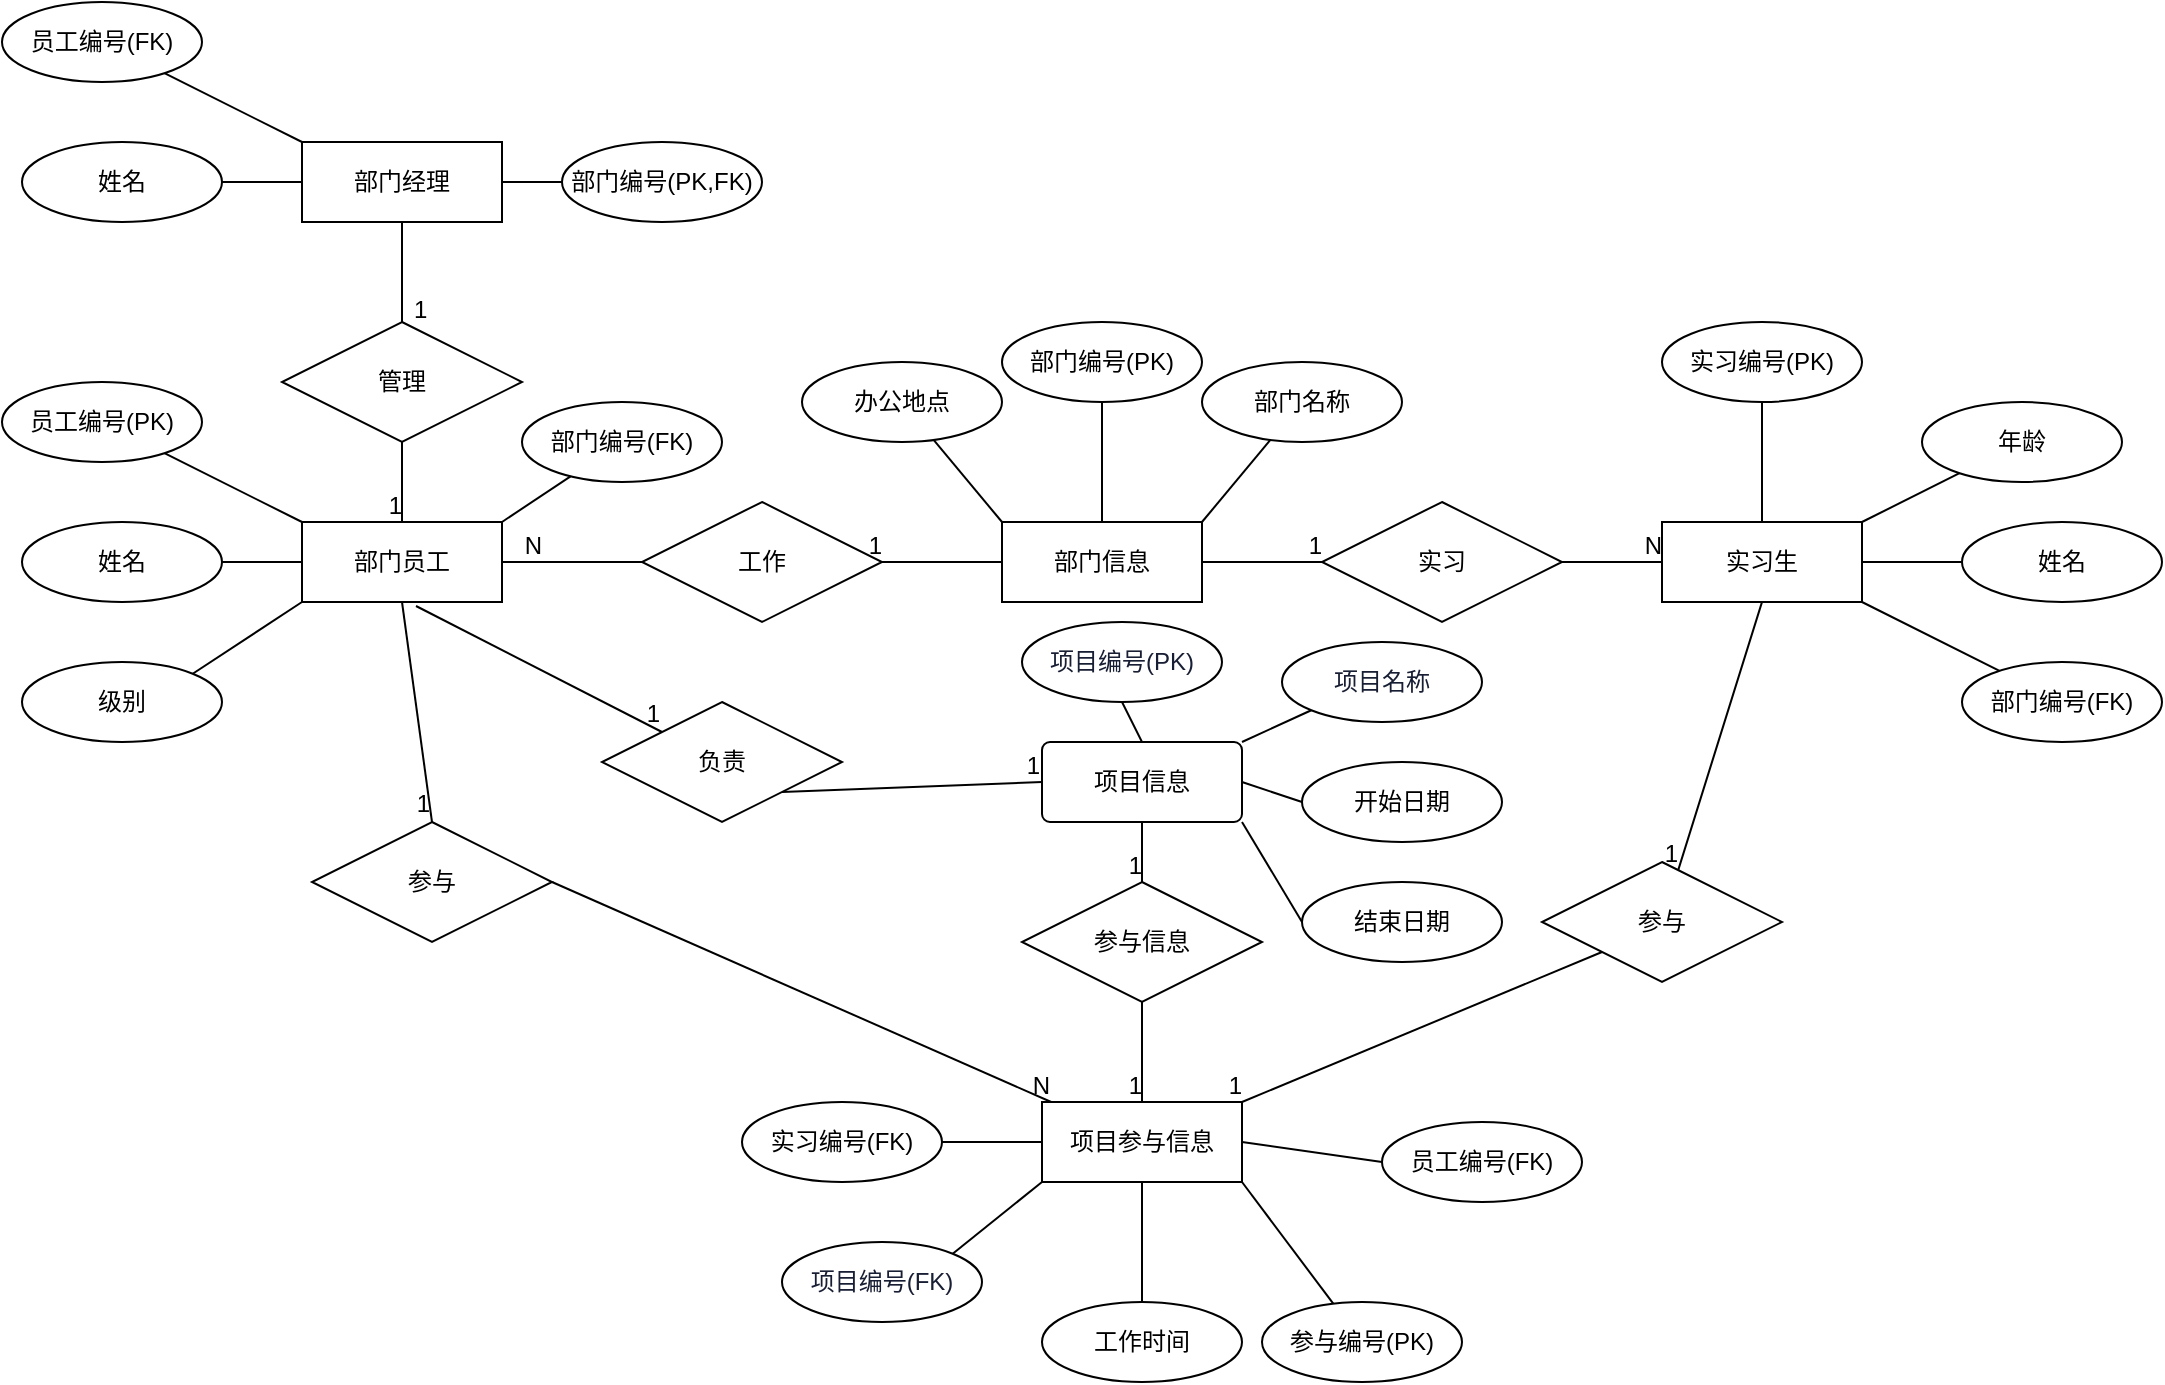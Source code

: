 <mxfile>
    <diagram id="10e3CQ6uGjTYNvQf9dZf" name="第 1 页">
        <mxGraphModel dx="1289" dy="2080" grid="1" gridSize="10" guides="1" tooltips="1" connect="1" arrows="1" fold="1" page="1" pageScale="1" pageWidth="900" pageHeight="1600" math="0" shadow="0">
            <root>
                <mxCell id="0"/>
                <mxCell id="1" parent="0"/>
                <mxCell id="2" value="部门信息" style="whiteSpace=wrap;html=1;align=center;" vertex="1" parent="1">
                    <mxGeometry x="150" y="230" width="100" height="40" as="geometry"/>
                </mxCell>
                <mxCell id="3" value="" style="endArrow=none;html=1;rounded=0;exitX=0;exitY=0.5;exitDx=0;exitDy=0;entryX=1;entryY=0.5;entryDx=0;entryDy=0;" edge="1" parent="1" source="2" target="5">
                    <mxGeometry relative="1" as="geometry">
                        <mxPoint x="120" y="250" as="sourcePoint"/>
                        <mxPoint x="280" y="250" as="targetPoint"/>
                    </mxGeometry>
                </mxCell>
                <mxCell id="4" value="1" style="resizable=0;html=1;align=right;verticalAlign=bottom;" connectable="0" vertex="1" parent="3">
                    <mxGeometry x="1" relative="1" as="geometry"/>
                </mxCell>
                <mxCell id="5" value="工作" style="shape=rhombus;perimeter=rhombusPerimeter;whiteSpace=wrap;html=1;align=center;" vertex="1" parent="1">
                    <mxGeometry x="-30" y="220" width="120" height="60" as="geometry"/>
                </mxCell>
                <mxCell id="7" value="" style="endArrow=none;html=1;rounded=0;exitX=0;exitY=0.5;exitDx=0;exitDy=0;" edge="1" parent="1" source="5">
                    <mxGeometry relative="1" as="geometry">
                        <mxPoint x="-120" y="340" as="sourcePoint"/>
                        <mxPoint x="-100" y="250" as="targetPoint"/>
                    </mxGeometry>
                </mxCell>
                <mxCell id="8" value="N" style="resizable=0;html=1;align=right;verticalAlign=bottom;" connectable="0" vertex="1" parent="7">
                    <mxGeometry x="1" relative="1" as="geometry">
                        <mxPoint x="20" as="offset"/>
                    </mxGeometry>
                </mxCell>
                <mxCell id="10" value="部门员工" style="whiteSpace=wrap;html=1;align=center;" vertex="1" parent="1">
                    <mxGeometry x="-200" y="230" width="100" height="40" as="geometry"/>
                </mxCell>
                <mxCell id="11" value="" style="endArrow=none;html=1;rounded=0;exitX=0;exitY=0.5;exitDx=0;exitDy=0;" edge="1" parent="1" source="10" target="12">
                    <mxGeometry relative="1" as="geometry">
                        <mxPoint x="-190" y="250" as="sourcePoint"/>
                        <mxPoint x="-290" y="250" as="targetPoint"/>
                    </mxGeometry>
                </mxCell>
                <mxCell id="12" value="姓名" style="ellipse;whiteSpace=wrap;html=1;align=center;" vertex="1" parent="1">
                    <mxGeometry x="-340" y="230" width="100" height="40" as="geometry"/>
                </mxCell>
                <mxCell id="13" value="" style="endArrow=none;html=1;rounded=0;exitX=0.5;exitY=0;exitDx=0;exitDy=0;" edge="1" parent="1" source="17" target="24">
                    <mxGeometry relative="1" as="geometry">
                        <mxPoint x="100" y="180" as="sourcePoint"/>
                        <mxPoint x="-160" y="30" as="targetPoint"/>
                    </mxGeometry>
                </mxCell>
                <mxCell id="15" value="" style="endArrow=none;html=1;rounded=0;entryX=0.5;entryY=0;entryDx=0;entryDy=0;exitX=0.5;exitY=1;exitDx=0;exitDy=0;" edge="1" parent="1" source="17" target="10">
                    <mxGeometry relative="1" as="geometry">
                        <mxPoint x="-30" y="200" as="sourcePoint"/>
                        <mxPoint x="90" y="250" as="targetPoint"/>
                    </mxGeometry>
                </mxCell>
                <mxCell id="16" value="1" style="resizable=0;html=1;align=right;verticalAlign=bottom;" connectable="0" vertex="1" parent="15">
                    <mxGeometry x="1" relative="1" as="geometry"/>
                </mxCell>
                <mxCell id="17" value="管理" style="shape=rhombus;perimeter=rhombusPerimeter;whiteSpace=wrap;html=1;align=center;" vertex="1" parent="1">
                    <mxGeometry x="-210" y="130" width="120" height="60" as="geometry"/>
                </mxCell>
                <mxCell id="19" value="" style="endArrow=none;html=1;rounded=0;exitX=0;exitY=0;exitDx=0;exitDy=0;" edge="1" parent="1" source="10" target="20">
                    <mxGeometry relative="1" as="geometry">
                        <mxPoint x="-260" y="250" as="sourcePoint"/>
                        <mxPoint x="-270" y="190" as="targetPoint"/>
                    </mxGeometry>
                </mxCell>
                <mxCell id="20" value="员工编号(PK)" style="ellipse;whiteSpace=wrap;html=1;align=center;" vertex="1" parent="1">
                    <mxGeometry x="-350" y="160" width="100" height="40" as="geometry"/>
                </mxCell>
                <mxCell id="21" value="" style="endArrow=none;html=1;rounded=0;entryX=0;entryY=1;entryDx=0;entryDy=0;exitX=1;exitY=0;exitDx=0;exitDy=0;" edge="1" parent="1" source="22" target="10">
                    <mxGeometry relative="1" as="geometry">
                        <mxPoint x="-220" y="340" as="sourcePoint"/>
                        <mxPoint x="-60" y="340" as="targetPoint"/>
                    </mxGeometry>
                </mxCell>
                <mxCell id="22" value="级别" style="ellipse;whiteSpace=wrap;html=1;align=center;" vertex="1" parent="1">
                    <mxGeometry x="-340" y="300" width="100" height="40" as="geometry"/>
                </mxCell>
                <mxCell id="24" value="部门经理" style="whiteSpace=wrap;html=1;align=center;" vertex="1" parent="1">
                    <mxGeometry x="-200" y="40" width="100" height="40" as="geometry"/>
                </mxCell>
                <mxCell id="25" value="1" style="text;strokeColor=none;fillColor=none;spacingLeft=4;spacingRight=4;overflow=hidden;rotatable=0;points=[[0,0.5],[1,0.5]];portConstraint=eastwest;fontSize=12;" vertex="1" parent="1">
                    <mxGeometry x="-150" y="110" width="30" height="30" as="geometry"/>
                </mxCell>
                <mxCell id="26" value="" style="endArrow=none;html=1;rounded=0;exitX=0;exitY=0.5;exitDx=0;exitDy=0;" edge="1" parent="1" target="27">
                    <mxGeometry relative="1" as="geometry">
                        <mxPoint x="-200" y="60" as="sourcePoint"/>
                        <mxPoint x="-290" y="60" as="targetPoint"/>
                    </mxGeometry>
                </mxCell>
                <mxCell id="27" value="姓名" style="ellipse;whiteSpace=wrap;html=1;align=center;" vertex="1" parent="1">
                    <mxGeometry x="-340" y="40" width="100" height="40" as="geometry"/>
                </mxCell>
                <mxCell id="28" value="" style="endArrow=none;html=1;rounded=0;exitX=0;exitY=0;exitDx=0;exitDy=0;" edge="1" parent="1" target="29">
                    <mxGeometry relative="1" as="geometry">
                        <mxPoint x="-200" y="40" as="sourcePoint"/>
                        <mxPoint x="-270" as="targetPoint"/>
                    </mxGeometry>
                </mxCell>
                <mxCell id="29" value="员工编号(FK)" style="ellipse;whiteSpace=wrap;html=1;align=center;" vertex="1" parent="1">
                    <mxGeometry x="-350" y="-30" width="100" height="40" as="geometry"/>
                </mxCell>
                <mxCell id="32" value="" style="endArrow=none;html=1;rounded=0;exitX=1;exitY=0.5;exitDx=0;exitDy=0;" edge="1" parent="1" source="24" target="33">
                    <mxGeometry relative="1" as="geometry">
                        <mxPoint x="-260" y="150" as="sourcePoint"/>
                        <mxPoint x="-40" y="60" as="targetPoint"/>
                    </mxGeometry>
                </mxCell>
                <mxCell id="33" value="部门编号(PK,FK)" style="ellipse;whiteSpace=wrap;html=1;align=center;" vertex="1" parent="1">
                    <mxGeometry x="-70" y="40" width="100" height="40" as="geometry"/>
                </mxCell>
                <mxCell id="34" value="" style="endArrow=none;html=1;rounded=0;exitX=1;exitY=0;exitDx=0;exitDy=0;" edge="1" parent="1" source="10" target="35">
                    <mxGeometry relative="1" as="geometry">
                        <mxPoint x="-260" y="150" as="sourcePoint"/>
                        <mxPoint x="-40" y="190" as="targetPoint"/>
                    </mxGeometry>
                </mxCell>
                <mxCell id="35" value="部门编号(FK)" style="ellipse;whiteSpace=wrap;html=1;align=center;" vertex="1" parent="1">
                    <mxGeometry x="-90" y="170" width="100" height="40" as="geometry"/>
                </mxCell>
                <mxCell id="36" value="" style="endArrow=none;html=1;rounded=0;exitX=0.5;exitY=0;exitDx=0;exitDy=0;" edge="1" parent="1" source="2" target="38">
                    <mxGeometry relative="1" as="geometry">
                        <mxPoint x="160" y="250" as="sourcePoint"/>
                        <mxPoint x="190" y="120" as="targetPoint"/>
                    </mxGeometry>
                </mxCell>
                <mxCell id="37" value="1" style="resizable=0;html=1;align=right;verticalAlign=bottom;" connectable="0" vertex="1" parent="36">
                    <mxGeometry x="1" relative="1" as="geometry"/>
                </mxCell>
                <mxCell id="38" value="部门编号(PK)" style="ellipse;whiteSpace=wrap;html=1;align=center;" vertex="1" parent="1">
                    <mxGeometry x="150" y="130" width="100" height="40" as="geometry"/>
                </mxCell>
                <mxCell id="39" value="" style="endArrow=none;html=1;rounded=0;exitX=1;exitY=0;exitDx=0;exitDy=0;" edge="1" parent="1" source="2" target="40">
                    <mxGeometry relative="1" as="geometry">
                        <mxPoint x="160" y="350" as="sourcePoint"/>
                        <mxPoint x="300" y="170" as="targetPoint"/>
                    </mxGeometry>
                </mxCell>
                <mxCell id="40" value="部门名称" style="ellipse;whiteSpace=wrap;html=1;align=center;" vertex="1" parent="1">
                    <mxGeometry x="250" y="150" width="100" height="40" as="geometry"/>
                </mxCell>
                <mxCell id="41" value="" style="endArrow=none;html=1;rounded=0;exitX=0;exitY=0;exitDx=0;exitDy=0;" edge="1" parent="1" source="2" target="42">
                    <mxGeometry relative="1" as="geometry">
                        <mxPoint x="160" y="350" as="sourcePoint"/>
                        <mxPoint x="100" y="170" as="targetPoint"/>
                    </mxGeometry>
                </mxCell>
                <mxCell id="42" value="办公地点" style="ellipse;whiteSpace=wrap;html=1;align=center;" vertex="1" parent="1">
                    <mxGeometry x="50" y="150" width="100" height="40" as="geometry"/>
                </mxCell>
                <mxCell id="43" value="" style="endArrow=none;html=1;rounded=0;exitX=1;exitY=0.5;exitDx=0;exitDy=0;" edge="1" parent="1" source="2" target="45">
                    <mxGeometry relative="1" as="geometry">
                        <mxPoint x="170" y="350" as="sourcePoint"/>
                        <mxPoint x="200" y="320" as="targetPoint"/>
                    </mxGeometry>
                </mxCell>
                <mxCell id="44" value="1" style="resizable=0;html=1;align=right;verticalAlign=bottom;" connectable="0" vertex="1" parent="43">
                    <mxGeometry x="1" relative="1" as="geometry"/>
                </mxCell>
                <mxCell id="45" value="实习" style="shape=rhombus;perimeter=rhombusPerimeter;whiteSpace=wrap;html=1;align=center;" vertex="1" parent="1">
                    <mxGeometry x="310" y="220" width="120" height="60" as="geometry"/>
                </mxCell>
                <mxCell id="46" value="" style="endArrow=none;html=1;rounded=0;exitX=1;exitY=0.5;exitDx=0;exitDy=0;" edge="1" parent="1" source="45" target="48">
                    <mxGeometry relative="1" as="geometry">
                        <mxPoint x="430" y="350" as="sourcePoint"/>
                        <mxPoint x="500" y="250" as="targetPoint"/>
                    </mxGeometry>
                </mxCell>
                <mxCell id="47" value="N" style="resizable=0;html=1;align=right;verticalAlign=bottom;" connectable="0" vertex="1" parent="46">
                    <mxGeometry x="1" relative="1" as="geometry"/>
                </mxCell>
                <mxCell id="48" value="实习生" style="whiteSpace=wrap;html=1;align=center;" vertex="1" parent="1">
                    <mxGeometry x="480" y="230" width="100" height="40" as="geometry"/>
                </mxCell>
                <mxCell id="49" value="姓名" style="ellipse;whiteSpace=wrap;html=1;align=center;" vertex="1" parent="1">
                    <mxGeometry x="630" y="230" width="100" height="40" as="geometry"/>
                </mxCell>
                <mxCell id="50" value="" style="endArrow=none;html=1;rounded=0;exitX=1;exitY=0.5;exitDx=0;exitDy=0;entryX=0;entryY=0.5;entryDx=0;entryDy=0;" edge="1" parent="1" source="48" target="49">
                    <mxGeometry relative="1" as="geometry">
                        <mxPoint x="420" y="150" as="sourcePoint"/>
                        <mxPoint x="580" y="150" as="targetPoint"/>
                    </mxGeometry>
                </mxCell>
                <mxCell id="51" value="" style="endArrow=none;html=1;rounded=0;exitX=1;exitY=1;exitDx=0;exitDy=0;" edge="1" parent="1" source="48" target="52">
                    <mxGeometry relative="1" as="geometry">
                        <mxPoint x="420" y="350" as="sourcePoint"/>
                        <mxPoint x="580" y="350" as="targetPoint"/>
                    </mxGeometry>
                </mxCell>
                <mxCell id="52" value="部门编号(FK)" style="ellipse;whiteSpace=wrap;html=1;align=center;" vertex="1" parent="1">
                    <mxGeometry x="630" y="300" width="100" height="40" as="geometry"/>
                </mxCell>
                <mxCell id="53" value="" style="endArrow=none;html=1;rounded=0;exitX=1;exitY=0;exitDx=0;exitDy=0;" edge="1" parent="1" source="48" target="54">
                    <mxGeometry relative="1" as="geometry">
                        <mxPoint x="420" y="250" as="sourcePoint"/>
                        <mxPoint x="630" y="180" as="targetPoint"/>
                    </mxGeometry>
                </mxCell>
                <mxCell id="54" value="年龄" style="ellipse;whiteSpace=wrap;html=1;align=center;" vertex="1" parent="1">
                    <mxGeometry x="610" y="170" width="100" height="40" as="geometry"/>
                </mxCell>
                <mxCell id="55" value="" style="endArrow=none;html=1;rounded=0;exitX=0.5;exitY=0;exitDx=0;exitDy=0;" edge="1" parent="1" source="48" target="56">
                    <mxGeometry relative="1" as="geometry">
                        <mxPoint x="420" y="250" as="sourcePoint"/>
                        <mxPoint x="520" y="150" as="targetPoint"/>
                    </mxGeometry>
                </mxCell>
                <mxCell id="56" value="实习编号(PK)" style="ellipse;whiteSpace=wrap;html=1;align=center;" vertex="1" parent="1">
                    <mxGeometry x="480" y="130" width="100" height="40" as="geometry"/>
                </mxCell>
                <mxCell id="57" value="项目信息" style="rounded=1;arcSize=10;whiteSpace=wrap;html=1;align=center;" vertex="1" parent="1">
                    <mxGeometry x="170" y="340" width="100" height="40" as="geometry"/>
                </mxCell>
                <mxCell id="58" value="参与" style="shape=rhombus;perimeter=rhombusPerimeter;whiteSpace=wrap;html=1;align=center;" vertex="1" parent="1">
                    <mxGeometry x="-195" y="380" width="120" height="60" as="geometry"/>
                </mxCell>
                <mxCell id="59" value="负责" style="shape=rhombus;perimeter=rhombusPerimeter;whiteSpace=wrap;html=1;align=center;direction=east;" vertex="1" parent="1">
                    <mxGeometry x="-50" y="320" width="120" height="60" as="geometry"/>
                </mxCell>
                <mxCell id="61" value="" style="endArrow=none;html=1;rounded=0;exitX=0.57;exitY=1.05;exitDx=0;exitDy=0;exitPerimeter=0;entryX=0;entryY=0;entryDx=0;entryDy=0;" edge="1" parent="1" source="10" target="59">
                    <mxGeometry relative="1" as="geometry">
                        <mxPoint x="90" y="350" as="sourcePoint"/>
                        <mxPoint x="250" y="350" as="targetPoint"/>
                    </mxGeometry>
                </mxCell>
                <mxCell id="62" value="1" style="resizable=0;html=1;align=right;verticalAlign=bottom;" connectable="0" vertex="1" parent="61">
                    <mxGeometry x="1" relative="1" as="geometry"/>
                </mxCell>
                <mxCell id="63" value="" style="endArrow=none;html=1;rounded=0;exitX=1;exitY=1;exitDx=0;exitDy=0;entryX=0;entryY=0.5;entryDx=0;entryDy=0;" edge="1" parent="1" source="59" target="57">
                    <mxGeometry relative="1" as="geometry">
                        <mxPoint x="90" y="350" as="sourcePoint"/>
                        <mxPoint x="250" y="350" as="targetPoint"/>
                    </mxGeometry>
                </mxCell>
                <mxCell id="64" value="1" style="resizable=0;html=1;align=right;verticalAlign=bottom;" connectable="0" vertex="1" parent="63">
                    <mxGeometry x="1" relative="1" as="geometry"/>
                </mxCell>
                <mxCell id="65" value="" style="endArrow=none;html=1;rounded=0;exitX=1;exitY=0.5;exitDx=0;exitDy=0;" edge="1" parent="1" source="58" target="69">
                    <mxGeometry relative="1" as="geometry">
                        <mxPoint x="-50" y="440" as="sourcePoint"/>
                        <mxPoint x="130" y="490" as="targetPoint"/>
                    </mxGeometry>
                </mxCell>
                <mxCell id="66" value="N" style="resizable=0;html=1;align=right;verticalAlign=bottom;" connectable="0" vertex="1" parent="65">
                    <mxGeometry x="1" relative="1" as="geometry"/>
                </mxCell>
                <mxCell id="67" value="" style="endArrow=none;html=1;rounded=0;exitX=0.5;exitY=1;exitDx=0;exitDy=0;entryX=0.5;entryY=0;entryDx=0;entryDy=0;" edge="1" parent="1" source="10" target="58">
                    <mxGeometry relative="1" as="geometry">
                        <mxPoint x="90" y="350" as="sourcePoint"/>
                        <mxPoint x="250" y="350" as="targetPoint"/>
                    </mxGeometry>
                </mxCell>
                <mxCell id="68" value="1" style="resizable=0;html=1;align=right;verticalAlign=bottom;" connectable="0" vertex="1" parent="67">
                    <mxGeometry x="1" relative="1" as="geometry"/>
                </mxCell>
                <mxCell id="69" value="项目参与信息" style="whiteSpace=wrap;html=1;align=center;" vertex="1" parent="1">
                    <mxGeometry x="170" y="520" width="100" height="40" as="geometry"/>
                </mxCell>
                <mxCell id="70" value="" style="endArrow=none;html=1;rounded=0;exitX=0.5;exitY=1;exitDx=0;exitDy=0;" edge="1" parent="1" source="69" target="71">
                    <mxGeometry relative="1" as="geometry">
                        <mxPoint x="360" y="450" as="sourcePoint"/>
                        <mxPoint x="220" y="570" as="targetPoint"/>
                    </mxGeometry>
                </mxCell>
                <mxCell id="71" value="工作时间" style="ellipse;whiteSpace=wrap;html=1;align=center;" vertex="1" parent="1">
                    <mxGeometry x="170" y="620" width="100" height="40" as="geometry"/>
                </mxCell>
                <mxCell id="72" value="" style="endArrow=none;html=1;rounded=0;exitX=0.5;exitY=1;exitDx=0;exitDy=0;" edge="1" parent="1" source="48" target="74">
                    <mxGeometry relative="1" as="geometry">
                        <mxPoint x="360" y="450" as="sourcePoint"/>
                        <mxPoint x="520" y="450" as="targetPoint"/>
                    </mxGeometry>
                </mxCell>
                <mxCell id="73" value="1" style="resizable=0;html=1;align=right;verticalAlign=bottom;" connectable="0" vertex="1" parent="72">
                    <mxGeometry x="1" relative="1" as="geometry"/>
                </mxCell>
                <mxCell id="74" value="参与" style="shape=rhombus;perimeter=rhombusPerimeter;whiteSpace=wrap;html=1;align=center;" vertex="1" parent="1">
                    <mxGeometry x="420" y="400" width="120" height="60" as="geometry"/>
                </mxCell>
                <mxCell id="75" value="" style="endArrow=none;html=1;rounded=0;entryX=1;entryY=0;entryDx=0;entryDy=0;exitX=0;exitY=1;exitDx=0;exitDy=0;" edge="1" parent="1" source="74" target="69">
                    <mxGeometry relative="1" as="geometry">
                        <mxPoint x="200" y="450" as="sourcePoint"/>
                        <mxPoint x="360" y="450" as="targetPoint"/>
                    </mxGeometry>
                </mxCell>
                <mxCell id="76" value="1" style="resizable=0;html=1;align=right;verticalAlign=bottom;" connectable="0" vertex="1" parent="75">
                    <mxGeometry x="1" relative="1" as="geometry"/>
                </mxCell>
                <mxCell id="77" value="" style="endArrow=none;html=1;rounded=0;exitX=0.5;exitY=1;exitDx=0;exitDy=0;" edge="1" parent="1" source="57" target="79">
                    <mxGeometry relative="1" as="geometry">
                        <mxPoint x="200" y="450" as="sourcePoint"/>
                        <mxPoint x="360" y="450" as="targetPoint"/>
                    </mxGeometry>
                </mxCell>
                <mxCell id="78" value="1" style="resizable=0;html=1;align=right;verticalAlign=bottom;" connectable="0" vertex="1" parent="77">
                    <mxGeometry x="1" relative="1" as="geometry"/>
                </mxCell>
                <mxCell id="79" value="参与信息" style="shape=rhombus;perimeter=rhombusPerimeter;whiteSpace=wrap;html=1;align=center;" vertex="1" parent="1">
                    <mxGeometry x="160" y="410" width="120" height="60" as="geometry"/>
                </mxCell>
                <mxCell id="83" value="" style="endArrow=none;html=1;rounded=0;entryX=0.5;entryY=0;entryDx=0;entryDy=0;exitX=0.5;exitY=1;exitDx=0;exitDy=0;" edge="1" parent="1" source="79" target="69">
                    <mxGeometry relative="1" as="geometry">
                        <mxPoint x="220" y="460" as="sourcePoint"/>
                        <mxPoint x="360" y="450" as="targetPoint"/>
                    </mxGeometry>
                </mxCell>
                <mxCell id="84" value="1" style="resizable=0;html=1;align=right;verticalAlign=bottom;" connectable="0" vertex="1" parent="83">
                    <mxGeometry x="1" relative="1" as="geometry"/>
                </mxCell>
                <mxCell id="85" value="&lt;span style=&quot;color: rgb(24, 30, 51); text-align: start; background-color: rgb(255, 255, 255);&quot;&gt;&lt;font style=&quot;font-size: 12px;&quot;&gt;项目编号(PK)&lt;/font&gt;&lt;/span&gt;" style="ellipse;whiteSpace=wrap;html=1;align=center;" vertex="1" parent="1">
                    <mxGeometry x="160" y="280" width="100" height="40" as="geometry"/>
                </mxCell>
                <mxCell id="86" value="&lt;span style=&quot;color: rgb(24, 30, 51); text-align: start; background-color: rgb(255, 255, 255);&quot;&gt;&lt;font style=&quot;font-size: 12px;&quot;&gt;项目名称&lt;/font&gt;&lt;/span&gt;" style="ellipse;whiteSpace=wrap;html=1;align=center;" vertex="1" parent="1">
                    <mxGeometry x="290" y="290" width="100" height="40" as="geometry"/>
                </mxCell>
                <mxCell id="87" value="开始日期" style="ellipse;whiteSpace=wrap;html=1;align=center;" vertex="1" parent="1">
                    <mxGeometry x="300" y="350" width="100" height="40" as="geometry"/>
                </mxCell>
                <mxCell id="88" value="结束日期" style="ellipse;whiteSpace=wrap;html=1;align=center;" vertex="1" parent="1">
                    <mxGeometry x="300" y="410" width="100" height="40" as="geometry"/>
                </mxCell>
                <mxCell id="89" value="" style="endArrow=none;html=1;rounded=0;exitX=0.5;exitY=0;exitDx=0;exitDy=0;entryX=0.5;entryY=1;entryDx=0;entryDy=0;" edge="1" parent="1" source="57" target="85">
                    <mxGeometry relative="1" as="geometry">
                        <mxPoint x="200" y="350" as="sourcePoint"/>
                        <mxPoint x="360" y="350" as="targetPoint"/>
                    </mxGeometry>
                </mxCell>
                <mxCell id="90" value="" style="endArrow=none;html=1;rounded=0;exitX=1;exitY=0;exitDx=0;exitDy=0;entryX=0;entryY=1;entryDx=0;entryDy=0;" edge="1" parent="1" source="57" target="86">
                    <mxGeometry relative="1" as="geometry">
                        <mxPoint x="200" y="350" as="sourcePoint"/>
                        <mxPoint x="360" y="350" as="targetPoint"/>
                    </mxGeometry>
                </mxCell>
                <mxCell id="91" value="" style="endArrow=none;html=1;rounded=0;exitX=1;exitY=0.5;exitDx=0;exitDy=0;entryX=0;entryY=0.5;entryDx=0;entryDy=0;" edge="1" parent="1" source="57" target="87">
                    <mxGeometry relative="1" as="geometry">
                        <mxPoint x="200" y="350" as="sourcePoint"/>
                        <mxPoint x="360" y="350" as="targetPoint"/>
                    </mxGeometry>
                </mxCell>
                <mxCell id="92" value="" style="endArrow=none;html=1;rounded=0;exitX=1;exitY=1;exitDx=0;exitDy=0;entryX=0;entryY=0.5;entryDx=0;entryDy=0;" edge="1" parent="1" source="57" target="88">
                    <mxGeometry relative="1" as="geometry">
                        <mxPoint x="200" y="350" as="sourcePoint"/>
                        <mxPoint x="360" y="350" as="targetPoint"/>
                    </mxGeometry>
                </mxCell>
                <mxCell id="93" value="" style="endArrow=none;html=1;rounded=0;fontFamily=Helvetica;fontSize=12;exitX=1;exitY=1;exitDx=0;exitDy=0;" edge="1" parent="1" source="69" target="94">
                    <mxGeometry relative="1" as="geometry">
                        <mxPoint x="170" y="550" as="sourcePoint"/>
                        <mxPoint x="330" y="640" as="targetPoint"/>
                    </mxGeometry>
                </mxCell>
                <mxCell id="94" value="参与编号(PK)" style="ellipse;whiteSpace=wrap;html=1;align=center;fontFamily=Helvetica;fontSize=12;" vertex="1" parent="1">
                    <mxGeometry x="280" y="620" width="100" height="40" as="geometry"/>
                </mxCell>
                <mxCell id="95" value="&lt;span style=&quot;color: rgb(24, 30, 51); text-align: start; background-color: rgb(255, 255, 255);&quot;&gt;&lt;font style=&quot;font-size: 12px;&quot;&gt;项目编号(FK)&lt;/font&gt;&lt;/span&gt;" style="ellipse;whiteSpace=wrap;html=1;align=center;" vertex="1" parent="1">
                    <mxGeometry x="40" y="590" width="100" height="40" as="geometry"/>
                </mxCell>
                <mxCell id="96" value="实习编号(FK)" style="ellipse;whiteSpace=wrap;html=1;align=center;" vertex="1" parent="1">
                    <mxGeometry x="20" y="520" width="100" height="40" as="geometry"/>
                </mxCell>
                <mxCell id="97" value="员工编号(FK)" style="ellipse;whiteSpace=wrap;html=1;align=center;" vertex="1" parent="1">
                    <mxGeometry x="340" y="530" width="100" height="40" as="geometry"/>
                </mxCell>
                <mxCell id="98" value="" style="endArrow=none;html=1;rounded=0;fontFamily=Helvetica;fontSize=12;exitX=1;exitY=0.5;exitDx=0;exitDy=0;entryX=0;entryY=0.5;entryDx=0;entryDy=0;" edge="1" parent="1" source="96" target="69">
                    <mxGeometry relative="1" as="geometry">
                        <mxPoint x="160" y="550" as="sourcePoint"/>
                        <mxPoint x="320" y="550" as="targetPoint"/>
                    </mxGeometry>
                </mxCell>
                <mxCell id="100" value="" style="endArrow=none;html=1;rounded=0;fontFamily=Helvetica;fontSize=12;exitX=1;exitY=0;exitDx=0;exitDy=0;entryX=0;entryY=1;entryDx=0;entryDy=0;" edge="1" parent="1" source="95" target="69">
                    <mxGeometry relative="1" as="geometry">
                        <mxPoint x="160" y="550" as="sourcePoint"/>
                        <mxPoint x="320" y="550" as="targetPoint"/>
                    </mxGeometry>
                </mxCell>
                <mxCell id="101" value="" style="endArrow=none;html=1;rounded=0;fontFamily=Helvetica;fontSize=12;exitX=1;exitY=0.5;exitDx=0;exitDy=0;entryX=0;entryY=0.5;entryDx=0;entryDy=0;" edge="1" parent="1" source="69" target="97">
                    <mxGeometry relative="1" as="geometry">
                        <mxPoint x="160" y="550" as="sourcePoint"/>
                        <mxPoint x="320" y="550" as="targetPoint"/>
                    </mxGeometry>
                </mxCell>
            </root>
        </mxGraphModel>
    </diagram>
</mxfile>
